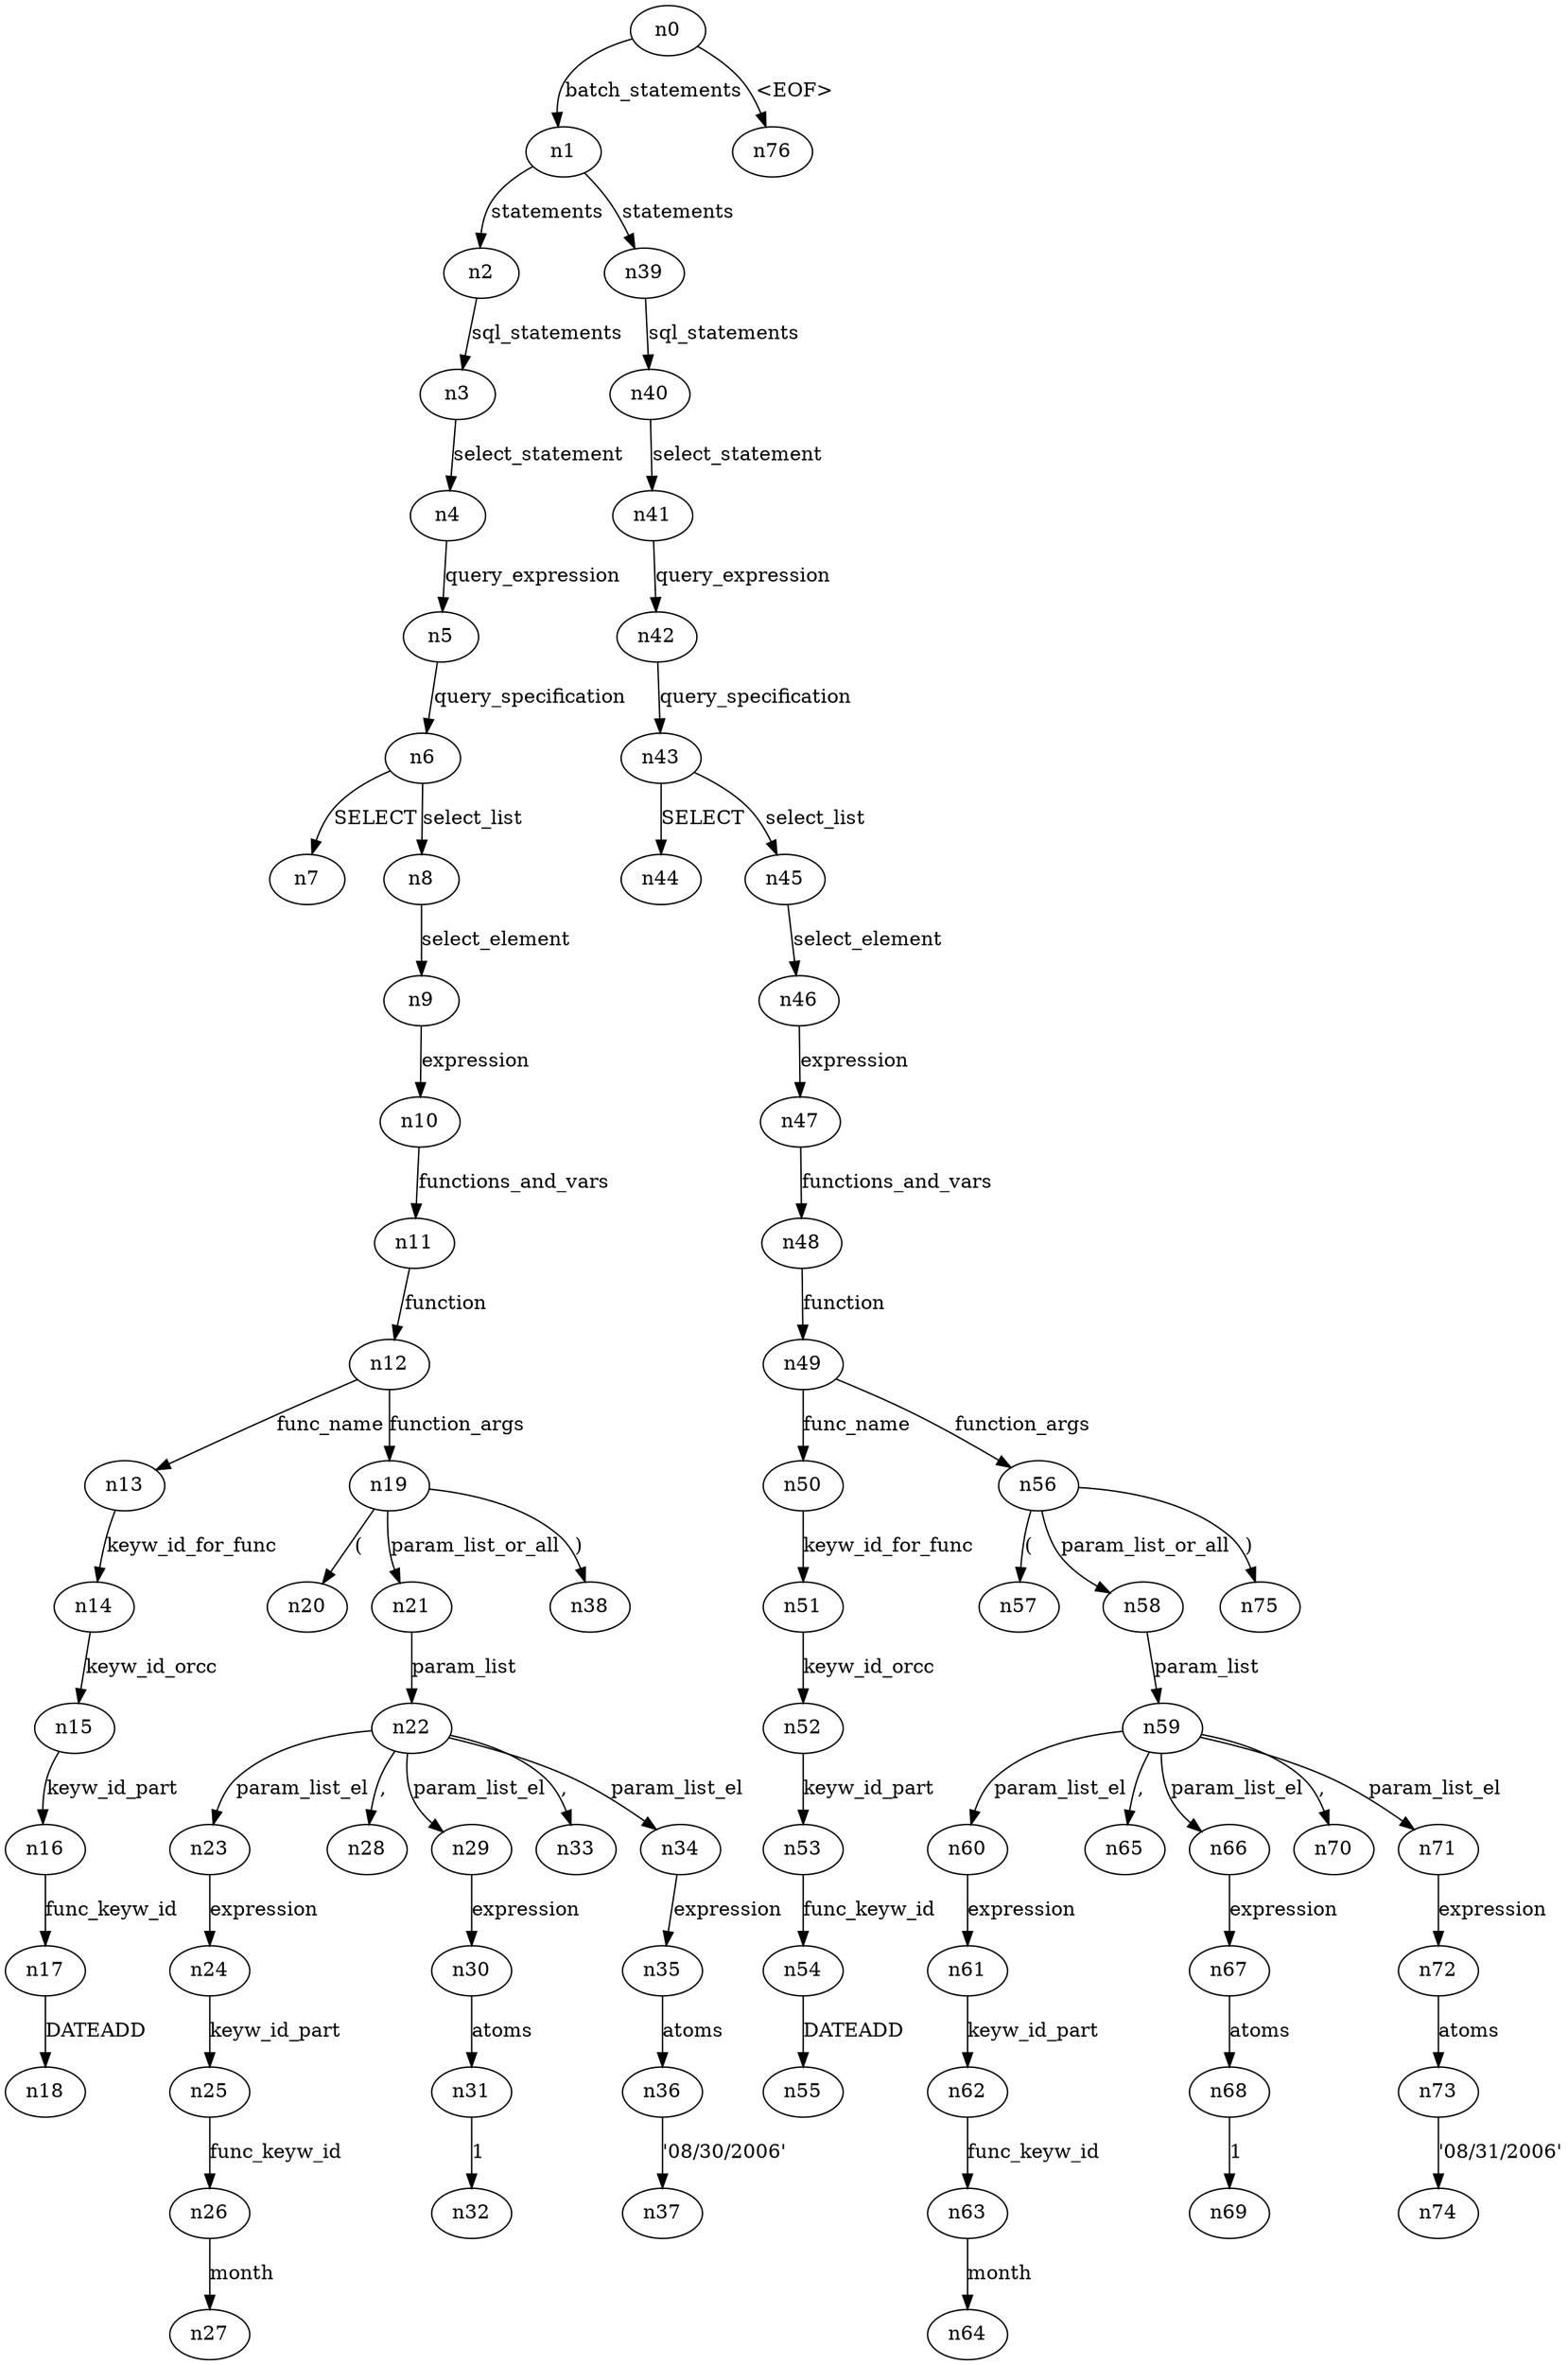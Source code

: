 digraph ParseTree {
  n0 -> n1 [label="batch_statements"];
  n1 -> n2 [label="statements"];
  n2 -> n3 [label="sql_statements"];
  n3 -> n4 [label="select_statement"];
  n4 -> n5 [label="query_expression"];
  n5 -> n6 [label="query_specification"];
  n6 -> n7 [label="SELECT"];
  n6 -> n8 [label="select_list"];
  n8 -> n9 [label="select_element"];
  n9 -> n10 [label="expression"];
  n10 -> n11 [label="functions_and_vars"];
  n11 -> n12 [label="function"];
  n12 -> n13 [label="func_name"];
  n13 -> n14 [label="keyw_id_for_func"];
  n14 -> n15 [label="keyw_id_orcc"];
  n15 -> n16 [label="keyw_id_part"];
  n16 -> n17 [label="func_keyw_id"];
  n17 -> n18 [label="DATEADD"];
  n12 -> n19 [label="function_args"];
  n19 -> n20 [label="("];
  n19 -> n21 [label="param_list_or_all"];
  n21 -> n22 [label="param_list"];
  n22 -> n23 [label="param_list_el"];
  n23 -> n24 [label="expression"];
  n24 -> n25 [label="keyw_id_part"];
  n25 -> n26 [label="func_keyw_id"];
  n26 -> n27 [label="month"];
  n22 -> n28 [label=","];
  n22 -> n29 [label="param_list_el"];
  n29 -> n30 [label="expression"];
  n30 -> n31 [label="atoms"];
  n31 -> n32 [label="1"];
  n22 -> n33 [label=","];
  n22 -> n34 [label="param_list_el"];
  n34 -> n35 [label="expression"];
  n35 -> n36 [label="atoms"];
  n36 -> n37 [label="'08/30/2006'"];
  n19 -> n38 [label=")"];
  n1 -> n39 [label="statements"];
  n39 -> n40 [label="sql_statements"];
  n40 -> n41 [label="select_statement"];
  n41 -> n42 [label="query_expression"];
  n42 -> n43 [label="query_specification"];
  n43 -> n44 [label="SELECT"];
  n43 -> n45 [label="select_list"];
  n45 -> n46 [label="select_element"];
  n46 -> n47 [label="expression"];
  n47 -> n48 [label="functions_and_vars"];
  n48 -> n49 [label="function"];
  n49 -> n50 [label="func_name"];
  n50 -> n51 [label="keyw_id_for_func"];
  n51 -> n52 [label="keyw_id_orcc"];
  n52 -> n53 [label="keyw_id_part"];
  n53 -> n54 [label="func_keyw_id"];
  n54 -> n55 [label="DATEADD"];
  n49 -> n56 [label="function_args"];
  n56 -> n57 [label="("];
  n56 -> n58 [label="param_list_or_all"];
  n58 -> n59 [label="param_list"];
  n59 -> n60 [label="param_list_el"];
  n60 -> n61 [label="expression"];
  n61 -> n62 [label="keyw_id_part"];
  n62 -> n63 [label="func_keyw_id"];
  n63 -> n64 [label="month"];
  n59 -> n65 [label=","];
  n59 -> n66 [label="param_list_el"];
  n66 -> n67 [label="expression"];
  n67 -> n68 [label="atoms"];
  n68 -> n69 [label="1"];
  n59 -> n70 [label=","];
  n59 -> n71 [label="param_list_el"];
  n71 -> n72 [label="expression"];
  n72 -> n73 [label="atoms"];
  n73 -> n74 [label="'08/31/2006'"];
  n56 -> n75 [label=")"];
  n0 -> n76 [label="<EOF>"];
}